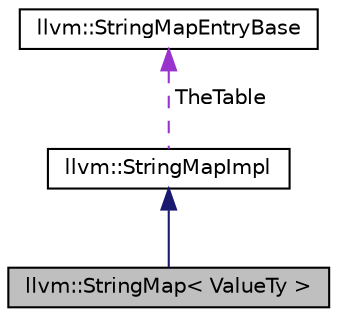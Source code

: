 digraph "llvm::StringMap&lt; ValueTy &gt;"
{
  edge [fontname="Helvetica",fontsize="10",labelfontname="Helvetica",labelfontsize="10"];
  node [fontname="Helvetica",fontsize="10",shape=record];
  Node1 [label="llvm::StringMap\< ValueTy \>",height=0.2,width=0.4,color="black", fillcolor="grey75", style="filled", fontcolor="black"];
  Node2 -> Node1 [dir="back",color="midnightblue",fontsize="10",style="solid",fontname="Helvetica"];
  Node2 [label="llvm::StringMapImpl",height=0.2,width=0.4,color="black", fillcolor="white", style="filled",URL="$classllvm_1_1StringMapImpl.html",tooltip="StringMapImpl - This is the base class of StringMap that is shared among all of its instantiations..."];
  Node3 -> Node2 [dir="back",color="darkorchid3",fontsize="10",style="dashed",label=" TheTable" ,fontname="Helvetica"];
  Node3 [label="llvm::StringMapEntryBase",height=0.2,width=0.4,color="black", fillcolor="white", style="filled",URL="$classllvm_1_1StringMapEntryBase.html",tooltip="StringMapEntryBase - Shared base class of StringMapEntry instances. "];
}
